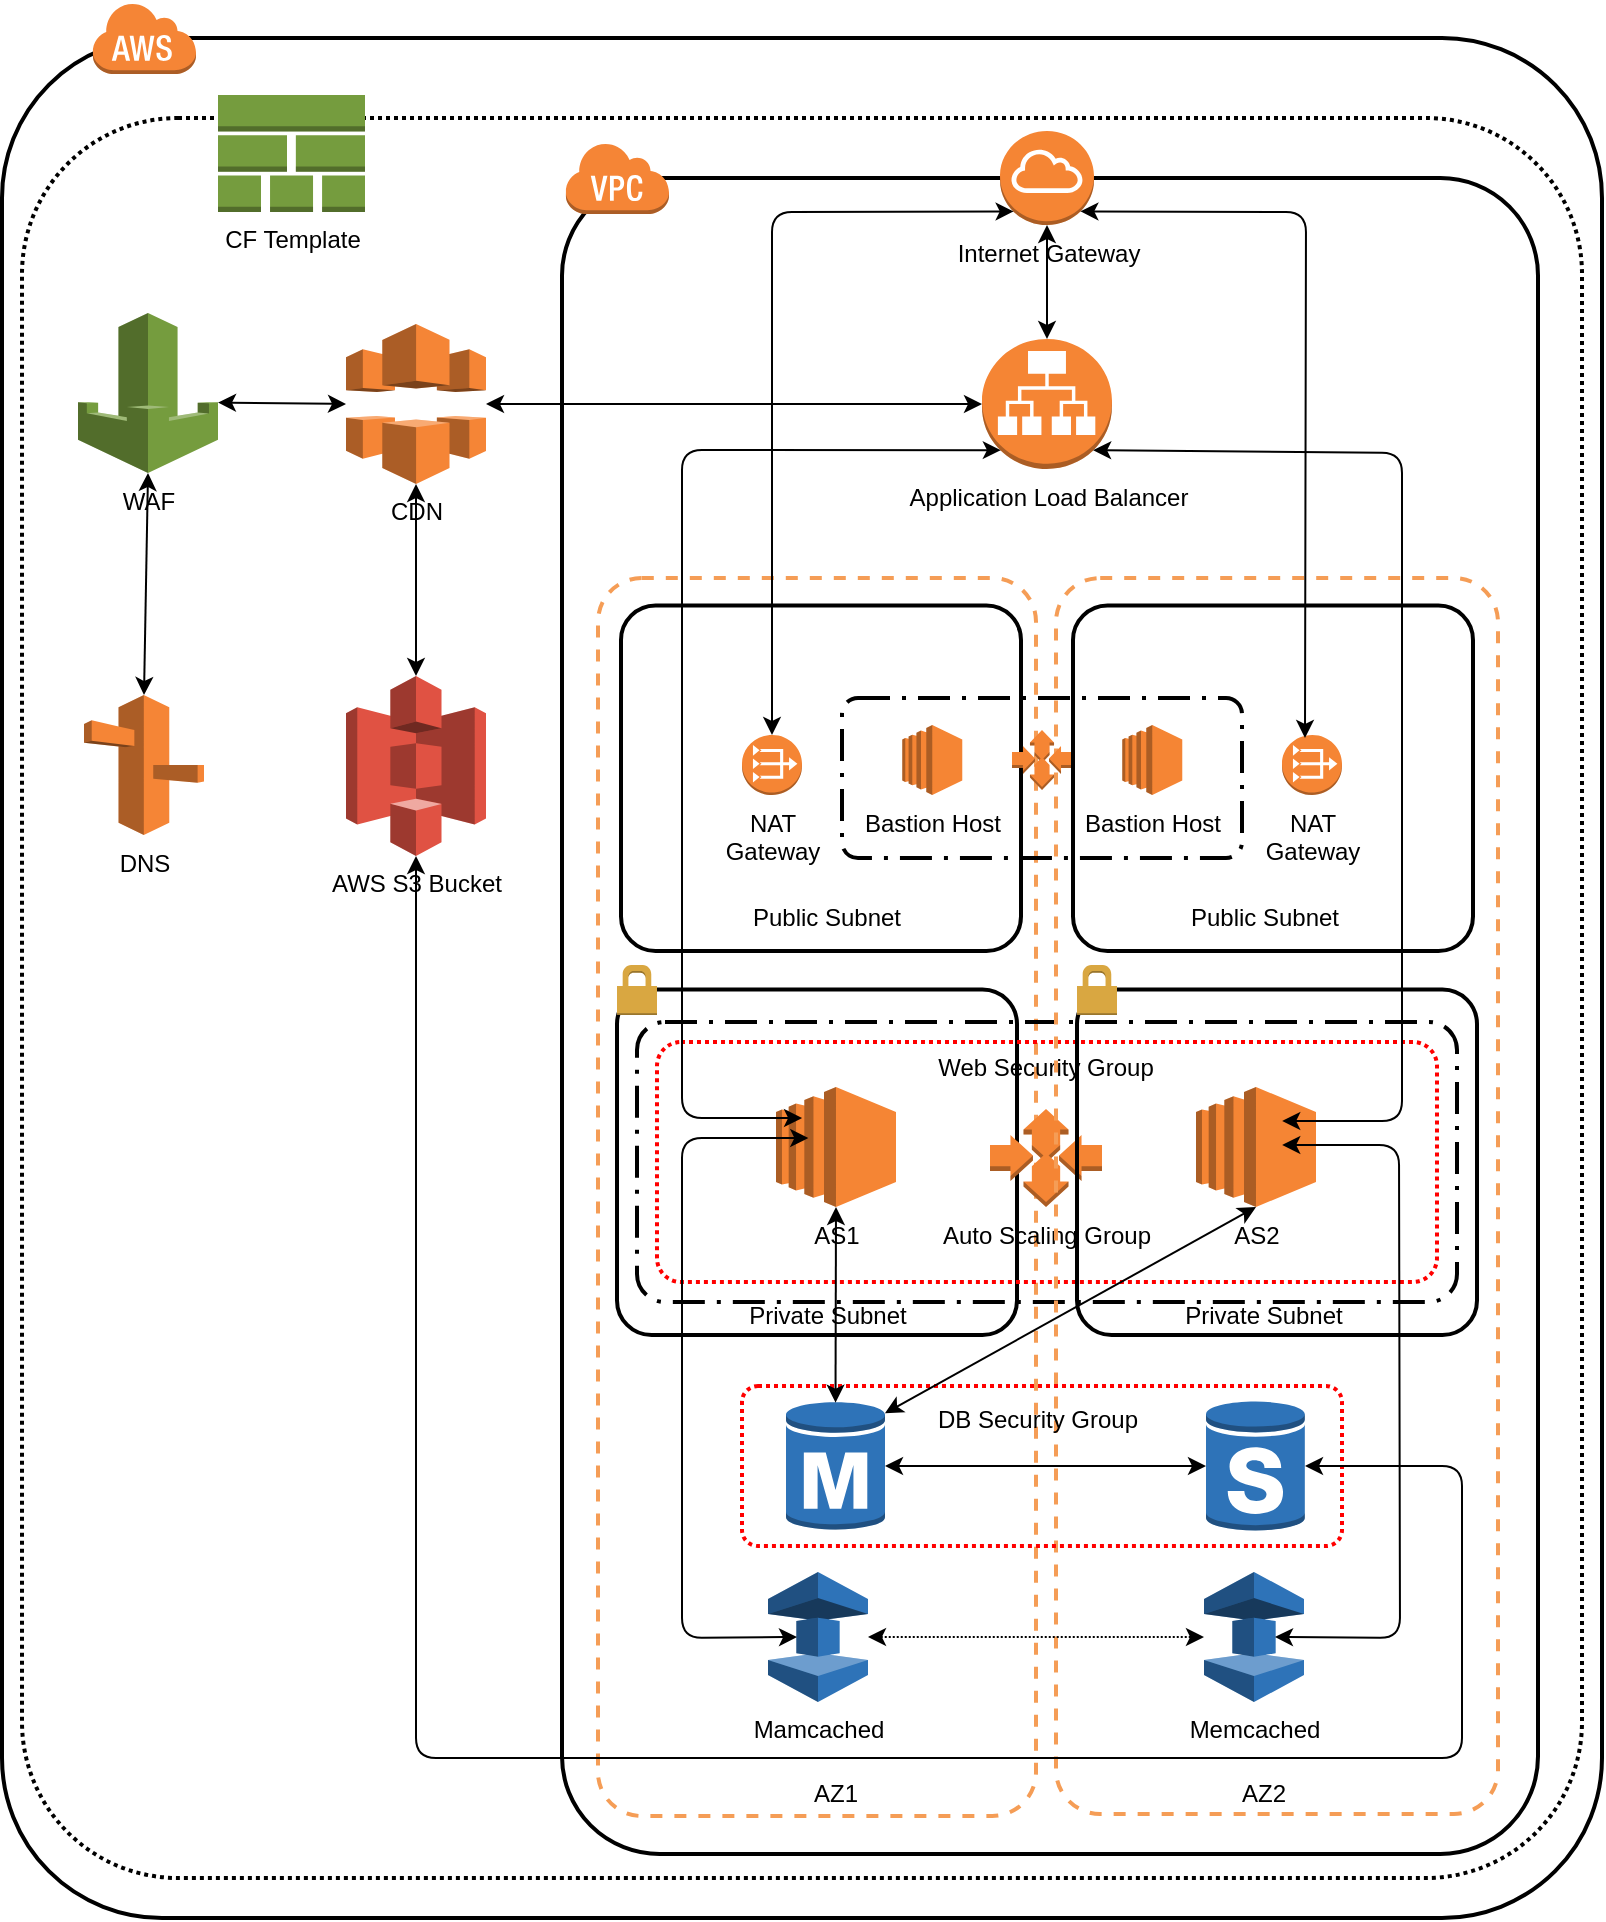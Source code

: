 <mxfile version="12.2.0" type="github" pages="1">
  <diagram id="5Zbl6CHWXgQttE_M9LcY" name="Initial Design">
    <mxGraphModel dx="1172" dy="657" grid="1" gridSize="10" guides="1" tooltips="1" connect="1" arrows="1" fold="1" page="1" pageScale="1" pageWidth="827" pageHeight="1169" math="0" shadow="0">
      <root>
        <mxCell id="0"/>
        <mxCell id="1" parent="0"/>
        <mxCell id="sBRferpNnGwIkUoQVEfU-28" value="" style="rounded=1;arcSize=10;dashed=0;strokeColor=#000000;fillColor=none;gradientColor=none;strokeWidth=2;dashPattern=1 1;" parent="1" vertex="1">
          <mxGeometry x="319.5" y="463.773" width="200" height="172.727" as="geometry"/>
        </mxCell>
        <mxCell id="9e1VEklYufHi8k3glotA-36" value="" style="rounded=1;arcSize=10;dashed=0;strokeColor=#000000;fillColor=none;gradientColor=none;strokeWidth=2;dashPattern=1 1;glass=0;comic=0;" parent="1" vertex="1">
          <mxGeometry x="10" y="180" width="800" height="940" as="geometry"/>
        </mxCell>
        <mxCell id="9e1VEklYufHi8k3glotA-30" value="" style="rounded=1;arcSize=10;dashed=0;strokeColor=#000000;fillColor=none;gradientColor=none;strokeWidth=2;dashPattern=1 1;" parent="1" vertex="1">
          <mxGeometry x="290" y="250" width="488" height="838" as="geometry"/>
        </mxCell>
        <mxCell id="57lxgci6vz3q_mzFb29b-6" value="" style="rounded=1;arcSize=10;dashed=1;strokeColor=#F59D56;fillColor=none;gradientColor=none;strokeWidth=2;" parent="1" vertex="1">
          <mxGeometry x="308" y="450" width="219" height="619" as="geometry"/>
        </mxCell>
        <mxCell id="9e1VEklYufHi8k3glotA-11" value="" style="group" parent="1" vertex="1" connectable="0">
          <mxGeometry x="317.5" y="638.5" width="420" height="190" as="geometry"/>
        </mxCell>
        <mxCell id="9e1VEklYufHi8k3glotA-7" value="" style="rounded=1;arcSize=10;dashed=0;strokeColor=#000000;fillColor=none;gradientColor=none;strokeWidth=2;dashPattern=1 1;" parent="9e1VEklYufHi8k3glotA-11" vertex="1">
          <mxGeometry y="17.273" width="200" height="172.727" as="geometry"/>
        </mxCell>
        <mxCell id="9e1VEklYufHi8k3glotA-19" value="Private Subnet" style="text;html=1;strokeColor=none;fillColor=none;align=center;verticalAlign=middle;whiteSpace=wrap;rounded=0;dashed=1;dashPattern=1 1;" parent="9e1VEklYufHi8k3glotA-11" vertex="1">
          <mxGeometry x="60" y="170" width="90" height="20" as="geometry"/>
        </mxCell>
        <mxCell id="9e1VEklYufHi8k3glotA-42" value="" style="dashed=0;html=1;shape=mxgraph.aws3.permissions;fillColor=#D9A741;gradientColor=none;dashed=0;dashPattern=1 1;" parent="9e1VEklYufHi8k3glotA-11" vertex="1">
          <mxGeometry y="5" width="20" height="25" as="geometry"/>
        </mxCell>
        <mxCell id="57lxgci6vz3q_mzFb29b-4" value="AS1" style="outlineConnect=0;dashed=0;verticalLabelPosition=bottom;verticalAlign=top;align=center;html=1;shape=mxgraph.aws3.ec2;fillColor=#F58534;gradientColor=none;" parent="9e1VEklYufHi8k3glotA-11" vertex="1">
          <mxGeometry x="79.5" y="66" width="60" height="60" as="geometry"/>
        </mxCell>
        <mxCell id="57lxgci6vz3q_mzFb29b-8" value="AS2" style="outlineConnect=0;dashed=0;verticalLabelPosition=bottom;verticalAlign=top;align=center;html=1;shape=mxgraph.aws3.ec2;fillColor=#F58534;gradientColor=none;" parent="9e1VEklYufHi8k3glotA-11" vertex="1">
          <mxGeometry x="289.5" y="66" width="60" height="60" as="geometry"/>
        </mxCell>
        <mxCell id="57lxgci6vz3q_mzFb29b-15" value="" style="rounded=1;arcSize=10;dashed=1;strokeColor=#000000;fillColor=none;gradientColor=none;dashPattern=8 3 1 3;strokeWidth=2;" parent="9e1VEklYufHi8k3glotA-11" vertex="1">
          <mxGeometry x="10" y="33.5" width="410" height="140" as="geometry"/>
        </mxCell>
        <mxCell id="57lxgci6vz3q_mzFb29b-11" value="" style="rounded=1;arcSize=10;dashed=1;strokeColor=#ff0000;fillColor=none;gradientColor=none;dashPattern=1 1;strokeWidth=2;" parent="9e1VEklYufHi8k3glotA-11" vertex="1">
          <mxGeometry x="20" y="43.5" width="390" height="120" as="geometry"/>
        </mxCell>
        <mxCell id="57lxgci6vz3q_mzFb29b-16" value="Auto Scaling Group" style="outlineConnect=0;dashed=0;verticalLabelPosition=bottom;verticalAlign=top;align=center;html=1;shape=mxgraph.aws3.auto_scaling;fillColor=#F58534;gradientColor=none;dashPattern=1 1;" parent="9e1VEklYufHi8k3glotA-11" vertex="1">
          <mxGeometry x="186.5" y="77" width="56" height="49" as="geometry"/>
        </mxCell>
        <mxCell id="57lxgci6vz3q_mzFb29b-12" value="Web Security Group" style="text;html=1;strokeColor=none;fillColor=none;align=center;verticalAlign=middle;whiteSpace=wrap;rounded=0;dashed=1;dashPattern=1 1;" parent="9e1VEklYufHi8k3glotA-11" vertex="1">
          <mxGeometry x="152.5" y="46" width="124" height="20" as="geometry"/>
        </mxCell>
        <mxCell id="57lxgci6vz3q_mzFb29b-9" value="" style="rounded=1;arcSize=10;dashed=1;strokeColor=#F59D56;fillColor=none;gradientColor=none;strokeWidth=2;" parent="1" vertex="1">
          <mxGeometry x="537" y="450" width="221" height="618" as="geometry"/>
        </mxCell>
        <mxCell id="9e1VEklYufHi8k3glotA-13" value="" style="rounded=1;arcSize=10;dashed=0;strokeColor=#000000;fillColor=none;gradientColor=none;strokeWidth=2;dashPattern=1 1;" parent="1" vertex="1">
          <mxGeometry x="547.5" y="655.773" width="200" height="172.727" as="geometry"/>
        </mxCell>
        <mxCell id="57lxgci6vz3q_mzFb29b-29" value="" style="rounded=1;arcSize=10;dashed=1;strokeColor=#ff0000;fillColor=none;gradientColor=none;strokeWidth=2;dashPattern=1 1;" parent="1" vertex="1">
          <mxGeometry x="380" y="854" width="300" height="80" as="geometry"/>
        </mxCell>
        <mxCell id="57lxgci6vz3q_mzFb29b-7" value="AZ1" style="text;html=1;strokeColor=none;fillColor=none;align=center;verticalAlign=middle;whiteSpace=wrap;rounded=0;dashed=1;" parent="1" vertex="1">
          <mxGeometry x="406.5" y="1048" width="40" height="20" as="geometry"/>
        </mxCell>
        <mxCell id="57lxgci6vz3q_mzFb29b-10" value="AZ2" style="text;html=1;strokeColor=none;fillColor=none;align=center;verticalAlign=middle;whiteSpace=wrap;rounded=0;dashed=1;" parent="1" vertex="1">
          <mxGeometry x="621" y="1048" width="40" height="20" as="geometry"/>
        </mxCell>
        <mxCell id="57lxgci6vz3q_mzFb29b-19" value="Application Load Balancer" style="outlineConnect=0;dashed=0;verticalLabelPosition=bottom;verticalAlign=top;align=center;html=1;shape=mxgraph.aws3.application_load_balancer;fillColor=#F58534;gradientColor=none;dashPattern=1 1;" parent="1" vertex="1">
          <mxGeometry x="500" y="330.5" width="65" height="65" as="geometry"/>
        </mxCell>
        <mxCell id="57lxgci6vz3q_mzFb29b-22" value="" style="outlineConnect=0;dashed=0;verticalLabelPosition=bottom;verticalAlign=top;align=center;html=1;shape=mxgraph.aws3.rds_db_instance;fillColor=#2E73B8;gradientColor=none;dashPattern=1 1;" parent="1" vertex="1">
          <mxGeometry x="402" y="861" width="49.5" height="66" as="geometry"/>
        </mxCell>
        <mxCell id="57lxgci6vz3q_mzFb29b-28" value="" style="outlineConnect=0;dashed=0;verticalLabelPosition=bottom;verticalAlign=top;align=center;html=1;shape=mxgraph.aws3.rds_db_instance_standby_multi_az;fillColor=#2E73B8;gradientColor=none;" parent="1" vertex="1">
          <mxGeometry x="612" y="861" width="49.5" height="66" as="geometry"/>
        </mxCell>
        <mxCell id="57lxgci6vz3q_mzFb29b-30" value="DB Security Group" style="text;html=1;strokeColor=none;fillColor=none;align=center;verticalAlign=middle;whiteSpace=wrap;rounded=0;dashed=1;dashPattern=1 1;" parent="1" vertex="1">
          <mxGeometry x="463.5" y="861" width="128" height="20" as="geometry"/>
        </mxCell>
        <mxCell id="57lxgci6vz3q_mzFb29b-32" value="" style="endArrow=classic;startArrow=classic;html=1;exitX=1;exitY=0.5;exitDx=0;exitDy=0;exitPerimeter=0;entryX=0;entryY=0.5;entryDx=0;entryDy=0;entryPerimeter=0;" parent="1" source="57lxgci6vz3q_mzFb29b-22" target="57lxgci6vz3q_mzFb29b-28" edge="1">
          <mxGeometry width="50" height="50" relative="1" as="geometry">
            <mxPoint x="517" y="1049" as="sourcePoint"/>
            <mxPoint x="567" y="999" as="targetPoint"/>
          </mxGeometry>
        </mxCell>
        <mxCell id="57lxgci6vz3q_mzFb29b-33" value="" style="endArrow=classic;startArrow=classic;html=1;entryX=0.5;entryY=1;entryDx=0;entryDy=0;entryPerimeter=0;exitX=0.5;exitY=0.02;exitDx=0;exitDy=0;exitPerimeter=0;" parent="1" source="57lxgci6vz3q_mzFb29b-22" target="57lxgci6vz3q_mzFb29b-4" edge="1">
          <mxGeometry width="50" height="50" relative="1" as="geometry">
            <mxPoint x="277" y="959" as="sourcePoint"/>
            <mxPoint x="327" y="909" as="targetPoint"/>
          </mxGeometry>
        </mxCell>
        <mxCell id="57lxgci6vz3q_mzFb29b-34" value="" style="endArrow=classic;startArrow=classic;html=1;entryX=0.5;entryY=1;entryDx=0;entryDy=0;entryPerimeter=0;exitX=1;exitY=0.1;exitDx=0;exitDy=0;exitPerimeter=0;" parent="1" source="57lxgci6vz3q_mzFb29b-22" target="57lxgci6vz3q_mzFb29b-8" edge="1">
          <mxGeometry width="50" height="50" relative="1" as="geometry">
            <mxPoint x="227" y="989" as="sourcePoint"/>
            <mxPoint x="277" y="939" as="targetPoint"/>
          </mxGeometry>
        </mxCell>
        <mxCell id="57lxgci6vz3q_mzFb29b-35" value="CDN" style="outlineConnect=0;dashed=0;verticalLabelPosition=bottom;verticalAlign=top;align=center;html=1;shape=mxgraph.aws3.cloudfront;fillColor=#F58536;gradientColor=none;dashPattern=1 1;" parent="1" vertex="1">
          <mxGeometry x="182" y="323" width="70" height="80" as="geometry"/>
        </mxCell>
        <mxCell id="57lxgci6vz3q_mzFb29b-36" value="DNS" style="outlineConnect=0;dashed=0;verticalLabelPosition=bottom;verticalAlign=top;align=center;html=1;shape=mxgraph.aws3.route_53;fillColor=#F58536;gradientColor=none;dashPattern=1 1;" parent="1" vertex="1">
          <mxGeometry x="51" y="508.5" width="60" height="70" as="geometry"/>
        </mxCell>
        <mxCell id="57lxgci6vz3q_mzFb29b-38" value="AWS S3 Bucket" style="outlineConnect=0;dashed=0;verticalLabelPosition=bottom;verticalAlign=top;align=center;html=1;shape=mxgraph.aws3.s3;fillColor=#E05243;gradientColor=none;dashPattern=1 1;" parent="1" vertex="1">
          <mxGeometry x="182" y="499" width="70" height="90" as="geometry"/>
        </mxCell>
        <mxCell id="57lxgci6vz3q_mzFb29b-39" value="" style="endArrow=classic;startArrow=classic;html=1;entryX=0.5;entryY=1;entryDx=0;entryDy=0;entryPerimeter=0;exitX=0.5;exitY=0;exitDx=0;exitDy=0;exitPerimeter=0;" parent="1" source="57lxgci6vz3q_mzFb29b-38" target="57lxgci6vz3q_mzFb29b-35" edge="1">
          <mxGeometry width="50" height="50" relative="1" as="geometry">
            <mxPoint x="42" y="806" as="sourcePoint"/>
            <mxPoint x="92" y="756" as="targetPoint"/>
          </mxGeometry>
        </mxCell>
        <mxCell id="57lxgci6vz3q_mzFb29b-41" value="" style="endArrow=classic;startArrow=classic;html=1;exitX=1;exitY=0.5;exitDx=0;exitDy=0;exitPerimeter=0;entryX=0;entryY=0.5;entryDx=0;entryDy=0;entryPerimeter=0;" parent="1" source="57lxgci6vz3q_mzFb29b-35" target="57lxgci6vz3q_mzFb29b-19" edge="1">
          <mxGeometry width="50" height="50" relative="1" as="geometry">
            <mxPoint x="272" y="593" as="sourcePoint"/>
            <mxPoint x="322" y="543" as="targetPoint"/>
          </mxGeometry>
        </mxCell>
        <mxCell id="57lxgci6vz3q_mzFb29b-45" value="" style="dashed=0;html=1;shape=mxgraph.aws3.virtual_private_cloud;fillColor=#F58536;gradientColor=none;dashed=0;dashPattern=1 1;" parent="1" vertex="1">
          <mxGeometry x="291.5" y="232" width="52" height="36" as="geometry"/>
        </mxCell>
        <mxCell id="57lxgci6vz3q_mzFb29b-46" value="WAF" style="outlineConnect=0;dashed=0;verticalLabelPosition=bottom;verticalAlign=top;align=center;html=1;shape=mxgraph.aws3.waf;fillColor=#759C3E;gradientColor=none;dashPattern=1 1;" parent="1" vertex="1">
          <mxGeometry x="48" y="317.5" width="70" height="80" as="geometry"/>
        </mxCell>
        <mxCell id="57lxgci6vz3q_mzFb29b-47" value="" style="endArrow=classic;startArrow=classic;html=1;entryX=1;entryY=0.56;entryDx=0;entryDy=0;entryPerimeter=0;exitX=0;exitY=0.5;exitDx=0;exitDy=0;exitPerimeter=0;" parent="1" source="57lxgci6vz3q_mzFb29b-35" target="57lxgci6vz3q_mzFb29b-46" edge="1">
          <mxGeometry width="50" height="50" relative="1" as="geometry">
            <mxPoint x="-42" y="663" as="sourcePoint"/>
            <mxPoint x="8" y="613" as="targetPoint"/>
          </mxGeometry>
        </mxCell>
        <mxCell id="57lxgci6vz3q_mzFb29b-48" value="" style="endArrow=classic;startArrow=classic;html=1;entryX=0.5;entryY=1;entryDx=0;entryDy=0;entryPerimeter=0;exitX=0.5;exitY=0;exitDx=0;exitDy=0;exitPerimeter=0;" parent="1" source="57lxgci6vz3q_mzFb29b-36" target="57lxgci6vz3q_mzFb29b-46" edge="1">
          <mxGeometry width="50" height="50" relative="1" as="geometry">
            <mxPoint x="58" y="733" as="sourcePoint"/>
            <mxPoint x="108" y="683" as="targetPoint"/>
          </mxGeometry>
        </mxCell>
        <mxCell id="57lxgci6vz3q_mzFb29b-49" value="Internet Gateway" style="outlineConnect=0;dashed=0;verticalLabelPosition=bottom;verticalAlign=top;align=center;html=1;shape=mxgraph.aws3.internet_gateway;fillColor=#F58534;gradientColor=none;dashPattern=1 1;" parent="1" vertex="1">
          <mxGeometry x="509" y="226.5" width="47" height="47" as="geometry"/>
        </mxCell>
        <mxCell id="57lxgci6vz3q_mzFb29b-50" value="" style="endArrow=classic;startArrow=classic;html=1;exitX=0.5;exitY=0;exitDx=0;exitDy=0;exitPerimeter=0;entryX=0.5;entryY=1;entryDx=0;entryDy=0;entryPerimeter=0;" parent="1" source="57lxgci6vz3q_mzFb29b-19" target="57lxgci6vz3q_mzFb29b-49" edge="1">
          <mxGeometry width="50" height="50" relative="1" as="geometry">
            <mxPoint x="538" y="586" as="sourcePoint"/>
            <mxPoint x="588" y="536" as="targetPoint"/>
          </mxGeometry>
        </mxCell>
        <mxCell id="9e1VEklYufHi8k3glotA-20" value="Private Subnet" style="text;html=1;strokeColor=none;fillColor=none;align=center;verticalAlign=middle;whiteSpace=wrap;rounded=0;dashed=1;dashPattern=1 1;" parent="1" vertex="1">
          <mxGeometry x="596" y="808.5" width="90" height="20" as="geometry"/>
        </mxCell>
        <mxCell id="9e1VEklYufHi8k3glotA-41" value="" style="dashed=0;html=1;shape=mxgraph.aws3.permissions;fillColor=#D9A741;gradientColor=none;dashed=0;dashPattern=1 1;" parent="1" vertex="1">
          <mxGeometry x="547.5" y="643.5" width="20" height="25" as="geometry"/>
        </mxCell>
        <mxCell id="9e1VEklYufHi8k3glotA-37" value="" style="dashed=0;html=1;shape=mxgraph.aws3.cloud;fillColor=#F58536;gradientColor=none;dashed=0;dashPattern=1 1;" parent="1" vertex="1">
          <mxGeometry x="55" y="162" width="52" height="36" as="geometry"/>
        </mxCell>
        <mxCell id="sBRferpNnGwIkUoQVEfU-11" value="Mamcached" style="outlineConnect=0;dashed=0;verticalLabelPosition=bottom;verticalAlign=top;align=center;html=1;shape=mxgraph.aws3.elasticache;fillColor=#2E73B8;gradientColor=none;" parent="1" vertex="1">
          <mxGeometry x="393" y="947" width="50" height="65" as="geometry"/>
        </mxCell>
        <mxCell id="sBRferpNnGwIkUoQVEfU-12" value="" style="group" parent="1" vertex="1" connectable="0">
          <mxGeometry x="319.5" y="448.5" width="426" height="190" as="geometry"/>
        </mxCell>
        <mxCell id="sBRferpNnGwIkUoQVEfU-3" value="Public Subnet" style="text;html=1;strokeColor=none;fillColor=none;align=center;verticalAlign=middle;whiteSpace=wrap;rounded=0;dashed=1;dashPattern=1 1;" parent="sBRferpNnGwIkUoQVEfU-12" vertex="1">
          <mxGeometry x="50.5" y="161.5" width="105" height="20" as="geometry"/>
        </mxCell>
        <mxCell id="sBRferpNnGwIkUoQVEfU-9" value="NAT &lt;br&gt;Gateway" style="outlineConnect=0;dashed=0;verticalLabelPosition=bottom;verticalAlign=top;align=center;html=1;shape=mxgraph.aws3.vpc_nat_gateway;fillColor=#F58534;gradientColor=none;" parent="sBRferpNnGwIkUoQVEfU-12" vertex="1">
          <mxGeometry x="60.5" y="80" width="30" height="30" as="geometry"/>
        </mxCell>
        <mxCell id="sBRferpNnGwIkUoQVEfU-10" value="Bastion Host" style="outlineConnect=0;dashed=0;verticalLabelPosition=bottom;verticalAlign=top;align=center;html=1;shape=mxgraph.aws3.ec2;fillColor=#F58534;gradientColor=none;" parent="sBRferpNnGwIkUoQVEfU-12" vertex="1">
          <mxGeometry x="250.634" y="75" width="30" height="35" as="geometry"/>
        </mxCell>
        <mxCell id="sBRferpNnGwIkUoQVEfU-21" value="" style="endArrow=classic;startArrow=classic;html=1;entryX=0.855;entryY=0.855;entryDx=0;entryDy=0;entryPerimeter=0;exitX=0.513;exitY=0.421;exitDx=0;exitDy=0;exitPerimeter=0;" parent="sBRferpNnGwIkUoQVEfU-12" target="57lxgci6vz3q_mzFb29b-19" edge="1">
          <mxGeometry width="50" height="50" relative="1" as="geometry">
            <mxPoint x="330.6" y="272.991" as="sourcePoint"/>
            <mxPoint x="549.925" y="-60.925" as="targetPoint"/>
            <Array as="points">
              <mxPoint x="390.5" y="273"/>
              <mxPoint x="390.5" y="-61"/>
            </Array>
          </mxGeometry>
        </mxCell>
        <mxCell id="sBRferpNnGwIkUoQVEfU-23" value="Bastion Host" style="outlineConnect=0;dashed=0;verticalLabelPosition=bottom;verticalAlign=top;align=center;html=1;shape=mxgraph.aws3.ec2;fillColor=#F58534;gradientColor=none;" parent="sBRferpNnGwIkUoQVEfU-12" vertex="1">
          <mxGeometry x="140.634" y="75" width="30" height="35" as="geometry"/>
        </mxCell>
        <mxCell id="sBRferpNnGwIkUoQVEfU-24" value="NAT&lt;br&gt;Gateway" style="outlineConnect=0;dashed=0;verticalLabelPosition=bottom;verticalAlign=top;align=center;html=1;shape=mxgraph.aws3.vpc_nat_gateway;fillColor=#F58534;gradientColor=none;" parent="sBRferpNnGwIkUoQVEfU-12" vertex="1">
          <mxGeometry x="330.5" y="80" width="30" height="30" as="geometry"/>
        </mxCell>
        <mxCell id="sBRferpNnGwIkUoQVEfU-25" value="" style="outlineConnect=0;dashed=0;verticalLabelPosition=bottom;verticalAlign=top;align=center;html=1;shape=mxgraph.aws3.auto_scaling;fillColor=#F58534;gradientColor=none;dashPattern=1 1;" parent="sBRferpNnGwIkUoQVEfU-12" vertex="1">
          <mxGeometry x="195.5" y="77.5" width="30" height="30" as="geometry"/>
        </mxCell>
        <mxCell id="sBRferpNnGwIkUoQVEfU-14" value="Memcached" style="outlineConnect=0;dashed=0;verticalLabelPosition=bottom;verticalAlign=top;align=center;html=1;shape=mxgraph.aws3.elasticache;fillColor=#2E73B8;gradientColor=none;" parent="1" vertex="1">
          <mxGeometry x="611" y="947" width="50" height="65" as="geometry"/>
        </mxCell>
        <mxCell id="sBRferpNnGwIkUoQVEfU-15" value="" style="endArrow=classic;startArrow=classic;html=1;dashed=1;dashPattern=1 1;" parent="1" source="sBRferpNnGwIkUoQVEfU-11" target="sBRferpNnGwIkUoQVEfU-14" edge="1">
          <mxGeometry width="50" height="50" relative="1" as="geometry">
            <mxPoint x="480" y="1010" as="sourcePoint"/>
            <mxPoint x="530" y="960" as="targetPoint"/>
          </mxGeometry>
        </mxCell>
        <mxCell id="sBRferpNnGwIkUoQVEfU-17" value="" style="endArrow=classic;startArrow=classic;html=1;entryX=0.29;entryY=0.5;entryDx=0;entryDy=0;entryPerimeter=0;exitX=0.194;exitY=0.4;exitDx=0;exitDy=0;exitPerimeter=0;" parent="1" source="57lxgci6vz3q_mzFb29b-11" target="sBRferpNnGwIkUoQVEfU-11" edge="1">
          <mxGeometry width="50" height="50" relative="1" as="geometry">
            <mxPoint x="330" y="1020" as="sourcePoint"/>
            <mxPoint x="380" y="970" as="targetPoint"/>
            <Array as="points">
              <mxPoint x="350" y="730"/>
              <mxPoint x="350" y="980"/>
            </Array>
          </mxGeometry>
        </mxCell>
        <mxCell id="sBRferpNnGwIkUoQVEfU-18" value="" style="endArrow=classic;startArrow=classic;html=1;entryX=0.71;entryY=0.5;entryDx=0;entryDy=0;entryPerimeter=0;exitX=0.513;exitY=0.45;exitDx=0;exitDy=0;exitPerimeter=0;" parent="1" source="9e1VEklYufHi8k3glotA-13" target="sBRferpNnGwIkUoQVEfU-14" edge="1">
          <mxGeometry width="50" height="50" relative="1" as="geometry">
            <mxPoint x="766.11" y="733.428" as="sourcePoint"/>
            <mxPoint x="766" y="983" as="targetPoint"/>
            <Array as="points">
              <mxPoint x="708.5" y="733.5"/>
              <mxPoint x="709" y="980"/>
            </Array>
          </mxGeometry>
        </mxCell>
        <mxCell id="sBRferpNnGwIkUoQVEfU-19" value="" style="endArrow=classic;startArrow=classic;html=1;entryX=1;entryY=0.5;entryDx=0;entryDy=0;entryPerimeter=0;exitX=0.5;exitY=1;exitDx=0;exitDy=0;exitPerimeter=0;" parent="1" source="57lxgci6vz3q_mzFb29b-38" target="57lxgci6vz3q_mzFb29b-28" edge="1">
          <mxGeometry width="50" height="50" relative="1" as="geometry">
            <mxPoint x="150" y="840" as="sourcePoint"/>
            <mxPoint x="200" y="790" as="targetPoint"/>
            <Array as="points">
              <mxPoint x="217" y="1040"/>
              <mxPoint x="740" y="1040"/>
              <mxPoint x="740" y="894"/>
            </Array>
          </mxGeometry>
        </mxCell>
        <mxCell id="sBRferpNnGwIkUoQVEfU-20" value="" style="endArrow=classic;startArrow=classic;html=1;entryX=0.145;entryY=0.855;entryDx=0;entryDy=0;entryPerimeter=0;exitX=0.186;exitY=0.317;exitDx=0;exitDy=0;exitPerimeter=0;" parent="1" source="57lxgci6vz3q_mzFb29b-11" target="57lxgci6vz3q_mzFb29b-19" edge="1">
          <mxGeometry width="50" height="50" relative="1" as="geometry">
            <mxPoint x="400" y="730" as="sourcePoint"/>
            <mxPoint x="420" y="380" as="targetPoint"/>
            <Array as="points">
              <mxPoint x="350" y="720"/>
              <mxPoint x="350" y="386"/>
            </Array>
          </mxGeometry>
        </mxCell>
        <mxCell id="sBRferpNnGwIkUoQVEfU-22" value="" style="endArrow=classic;startArrow=classic;html=1;exitX=0.5;exitY=0;exitDx=0;exitDy=0;exitPerimeter=0;entryX=0.145;entryY=0.855;entryDx=0;entryDy=0;entryPerimeter=0;" parent="1" source="sBRferpNnGwIkUoQVEfU-9" target="57lxgci6vz3q_mzFb29b-49" edge="1">
          <mxGeometry width="50" height="50" relative="1" as="geometry">
            <mxPoint x="400" y="450" as="sourcePoint"/>
            <mxPoint x="450" y="400" as="targetPoint"/>
            <Array as="points">
              <mxPoint x="395" y="267"/>
            </Array>
          </mxGeometry>
        </mxCell>
        <mxCell id="sBRferpNnGwIkUoQVEfU-26" value="" style="rounded=1;arcSize=10;dashed=1;strokeColor=#000000;fillColor=none;gradientColor=none;dashPattern=8 3 1 3;strokeWidth=2;" parent="1" vertex="1">
          <mxGeometry x="430" y="510" width="200" height="80" as="geometry"/>
        </mxCell>
        <mxCell id="sBRferpNnGwIkUoQVEfU-27" value="" style="endArrow=classic;startArrow=classic;html=1;exitX=0.5;exitY=0;exitDx=0;exitDy=0;exitPerimeter=0;entryX=0.855;entryY=0.855;entryDx=0;entryDy=0;entryPerimeter=0;" parent="1" target="57lxgci6vz3q_mzFb29b-49" edge="1">
          <mxGeometry width="50" height="50" relative="1" as="geometry">
            <mxPoint x="661.5" y="530" as="sourcePoint"/>
            <mxPoint x="782.315" y="268.185" as="targetPoint"/>
            <Array as="points">
              <mxPoint x="662" y="267"/>
            </Array>
          </mxGeometry>
        </mxCell>
        <mxCell id="sBRferpNnGwIkUoQVEfU-29" value="" style="rounded=1;arcSize=10;dashed=0;strokeColor=#000000;fillColor=none;gradientColor=none;strokeWidth=2;dashPattern=1 1;" parent="1" vertex="1">
          <mxGeometry x="545.5" y="463.773" width="200" height="172.727" as="geometry"/>
        </mxCell>
        <mxCell id="sBRferpNnGwIkUoQVEfU-30" value="Public Subnet" style="text;html=1;strokeColor=none;fillColor=none;align=center;verticalAlign=middle;whiteSpace=wrap;rounded=0;dashed=1;dashPattern=1 1;" parent="1" vertex="1">
          <mxGeometry x="588.5" y="610" width="105" height="20" as="geometry"/>
        </mxCell>
        <mxCell id="v7i4KfQ1upcqBoSOLqf6-1" value="" style="rounded=1;arcSize=10;dashed=1;strokeColor=#000000;fillColor=none;gradientColor=none;dashPattern=1 1;strokeWidth=2;glass=0;comic=0;" vertex="1" parent="1">
          <mxGeometry x="20" y="220" width="780" height="880" as="geometry"/>
        </mxCell>
        <mxCell id="v7i4KfQ1upcqBoSOLqf6-2" value="CF Template" style="outlineConnect=0;dashed=0;verticalLabelPosition=bottom;verticalAlign=top;align=center;html=1;shape=mxgraph.aws3.stack_aws_cloudformation;fillColor=#759C3E;gradientColor=none;rounded=1;glass=0;comic=0;" vertex="1" parent="1">
          <mxGeometry x="118" y="208.5" width="73.5" height="58.5" as="geometry"/>
        </mxCell>
      </root>
    </mxGraphModel>
  </diagram>
</mxfile>
